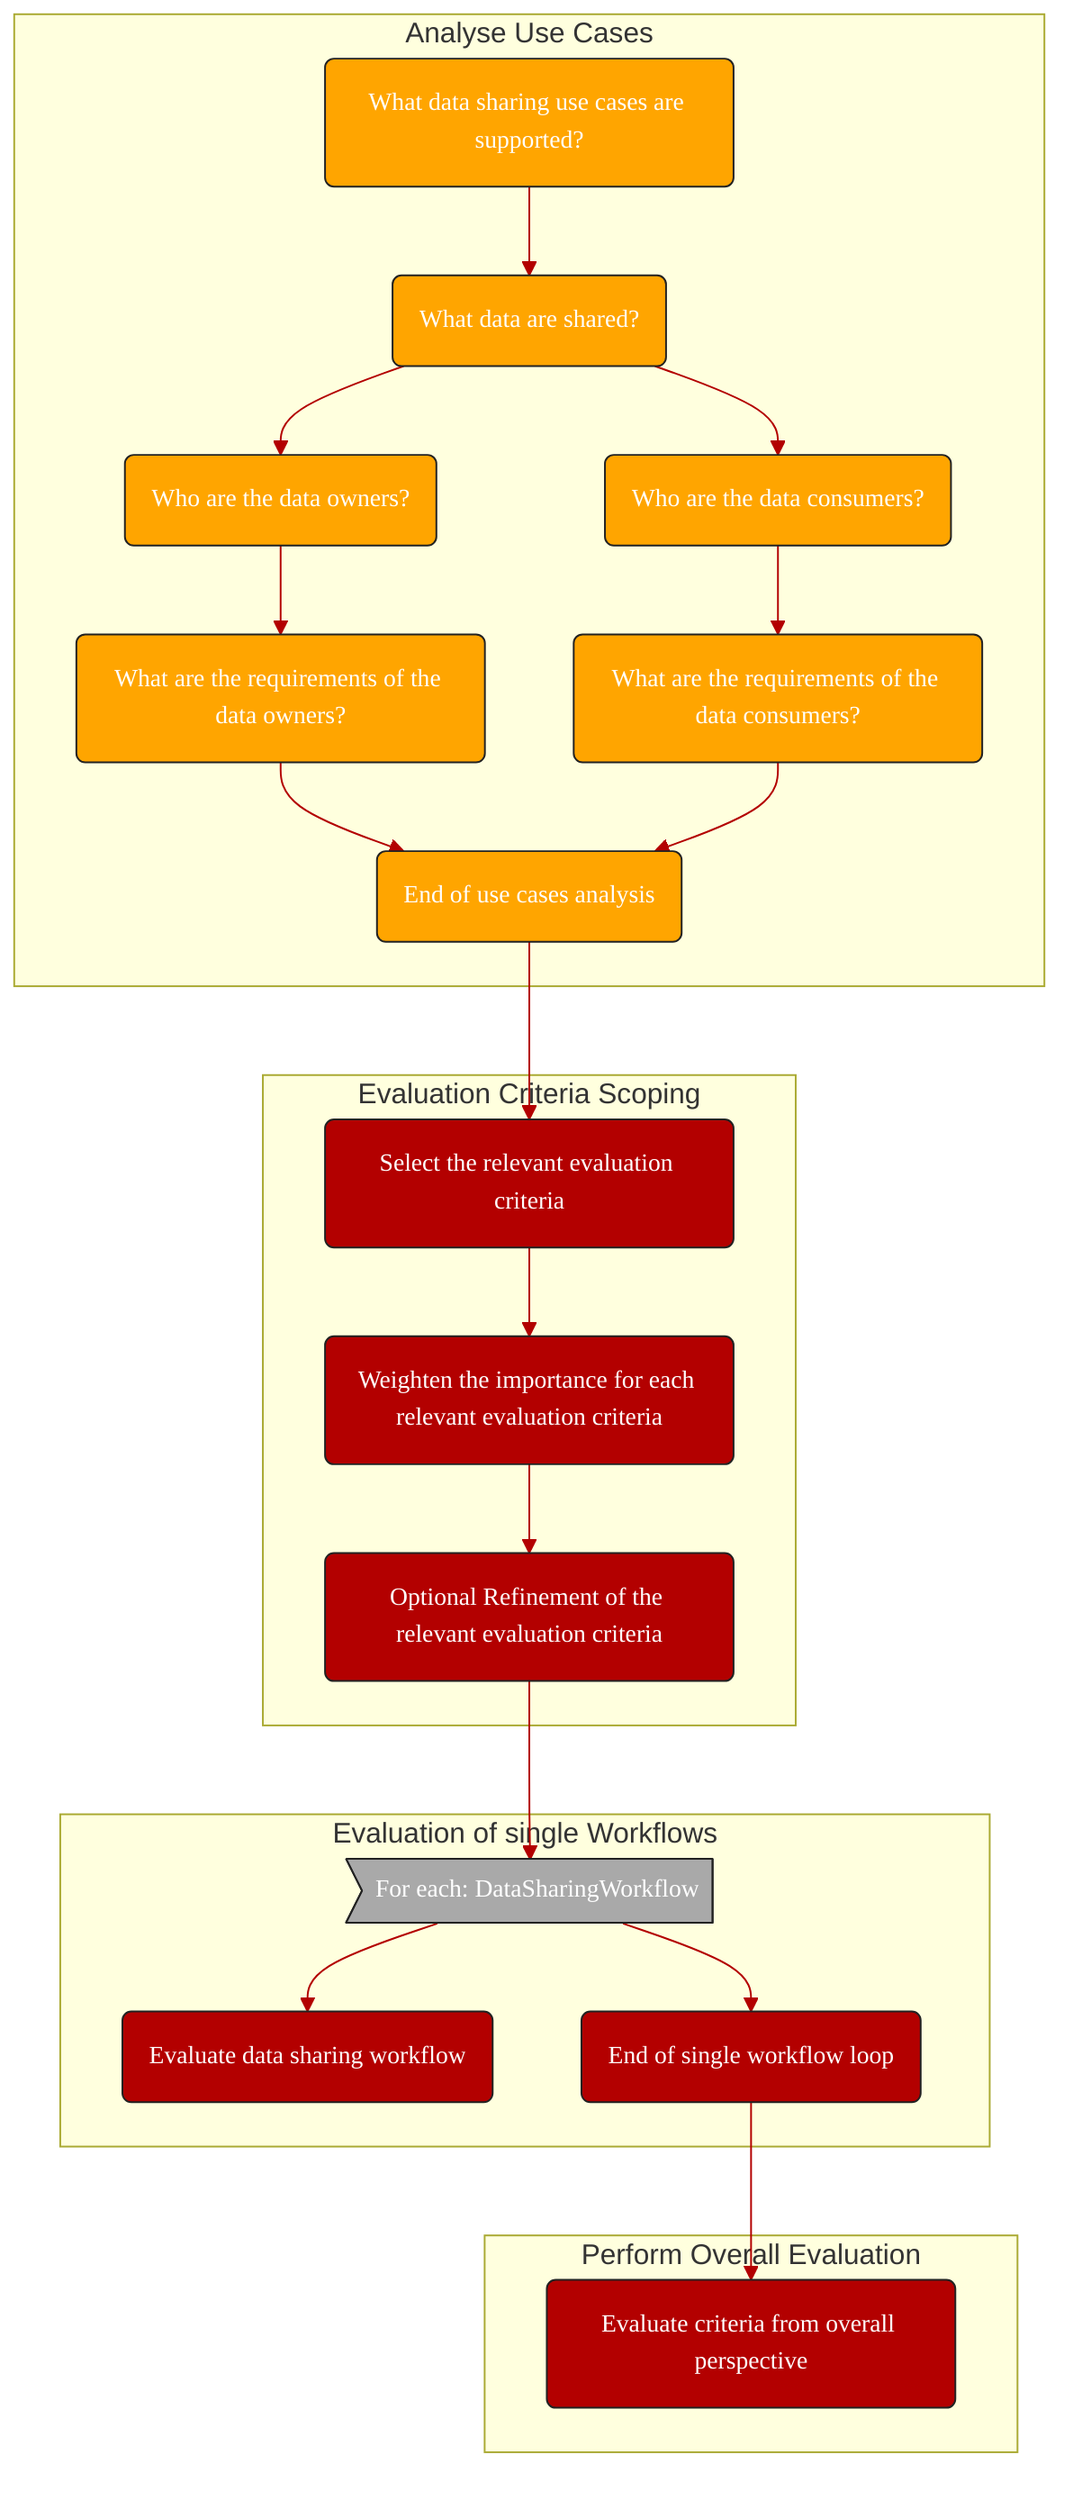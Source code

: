 graph TD

subgraph Analyse Use Cases
WhatUseCases(What data sharing use cases are supported?):::box1 
WhatSharedData(What data are shared?):::box1 
DOAudience(Who are the data owners?):::box1
DOExpectations(What are the requirements of the data owners?):::box1 
DCAudience(Who are the data consumers?):::box1 
DCExpectations(What are the requirements of the data consumers?):::box1 
AnalyseUseCaseEnd(End of use cases analysis):::box1 
end

WhatUseCases --> WhatSharedData --> DOAudience --> DOExpectations --> AnalyseUseCaseEnd
WhatSharedData --> DCAudience --> DCExpectations --> AnalyseUseCaseEnd
AnalyseUseCaseEnd --> SelectRelevantEC

subgraph Evaluation Criteria Scoping
SelectRelevantEC(Select the relevant evaluation criteria):::box 
DefineECImportance(Weighten the importance for each relevant evaluation criteria):::box 
RefineEC(Optional Refinement of the relevant evaluation criteria):::box     
SelectRelevantEC --> DefineECImportance --> RefineEC
end 

RefineEC:::box  --> WfL:::box 

subgraph Evaluation of single Workflows
WfL>For each: DataSharingWorkflow]
style WfL fill:darkgrey
DSWorkflow(Evaluate data sharing workflow)
EndWfL(End of single workflow loop)
end

WfL --> DSWorkflow:::box 
WfL --> EndWfL:::box  --> OverallEvalutationCriteria:::box 

subgraph Perform Overall Evaluation
OverallEvalutationCriteria(Evaluate criteria from overall perspective)
end

classDef box font-family:avenir,font-size:14px,fill:#B30000,stroke:#222,color:#fff,stroke-width:1px
classDef box1 font-family:avenir,font-size:14px,fill:orange,stroke:#222,color:#fff,stroke-width:1px
linkStyle 0,1,2,3,4,5,6,7,8,9,10,11,12,13 stroke:#B30000,stroke-width:1px,color:#B30000,font-family:avenir;